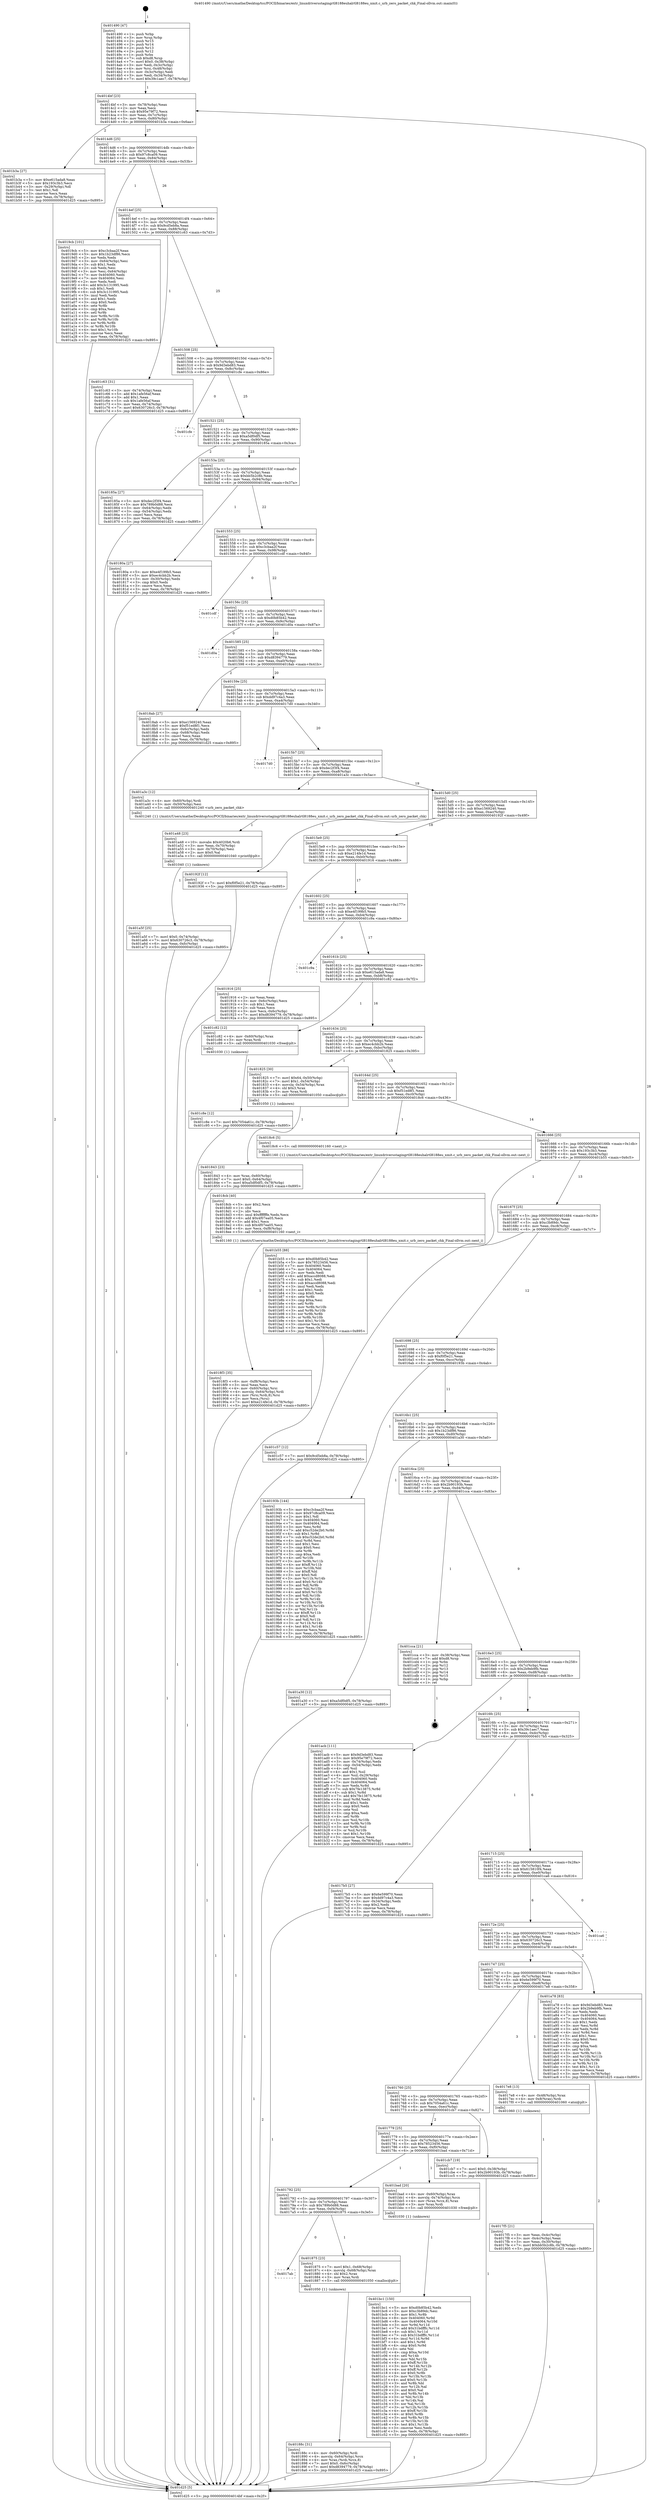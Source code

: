 digraph "0x401490" {
  label = "0x401490 (/mnt/c/Users/mathe/Desktop/tcc/POCII/binaries/extr_linuxdriversstagingrtl8188euhalrtl8188eu_xmit.c_urb_zero_packet_chk_Final-ollvm.out::main(0))"
  labelloc = "t"
  node[shape=record]

  Entry [label="",width=0.3,height=0.3,shape=circle,fillcolor=black,style=filled]
  "0x4014bf" [label="{
     0x4014bf [23]\l
     | [instrs]\l
     &nbsp;&nbsp;0x4014bf \<+3\>: mov -0x78(%rbp),%eax\l
     &nbsp;&nbsp;0x4014c2 \<+2\>: mov %eax,%ecx\l
     &nbsp;&nbsp;0x4014c4 \<+6\>: sub $0x95e79f72,%ecx\l
     &nbsp;&nbsp;0x4014ca \<+3\>: mov %eax,-0x7c(%rbp)\l
     &nbsp;&nbsp;0x4014cd \<+3\>: mov %ecx,-0x80(%rbp)\l
     &nbsp;&nbsp;0x4014d0 \<+6\>: je 0000000000401b3a \<main+0x6aa\>\l
  }"]
  "0x401b3a" [label="{
     0x401b3a [27]\l
     | [instrs]\l
     &nbsp;&nbsp;0x401b3a \<+5\>: mov $0xe615ada8,%eax\l
     &nbsp;&nbsp;0x401b3f \<+5\>: mov $0x193c3b3,%ecx\l
     &nbsp;&nbsp;0x401b44 \<+3\>: mov -0x29(%rbp),%dl\l
     &nbsp;&nbsp;0x401b47 \<+3\>: test $0x1,%dl\l
     &nbsp;&nbsp;0x401b4a \<+3\>: cmovne %ecx,%eax\l
     &nbsp;&nbsp;0x401b4d \<+3\>: mov %eax,-0x78(%rbp)\l
     &nbsp;&nbsp;0x401b50 \<+5\>: jmp 0000000000401d25 \<main+0x895\>\l
  }"]
  "0x4014d6" [label="{
     0x4014d6 [25]\l
     | [instrs]\l
     &nbsp;&nbsp;0x4014d6 \<+5\>: jmp 00000000004014db \<main+0x4b\>\l
     &nbsp;&nbsp;0x4014db \<+3\>: mov -0x7c(%rbp),%eax\l
     &nbsp;&nbsp;0x4014de \<+5\>: sub $0x97c8ca09,%eax\l
     &nbsp;&nbsp;0x4014e3 \<+6\>: mov %eax,-0x84(%rbp)\l
     &nbsp;&nbsp;0x4014e9 \<+6\>: je 00000000004019cb \<main+0x53b\>\l
  }"]
  Exit [label="",width=0.3,height=0.3,shape=circle,fillcolor=black,style=filled,peripheries=2]
  "0x4019cb" [label="{
     0x4019cb [101]\l
     | [instrs]\l
     &nbsp;&nbsp;0x4019cb \<+5\>: mov $0xc3cbaa2f,%eax\l
     &nbsp;&nbsp;0x4019d0 \<+5\>: mov $0x1b23df86,%ecx\l
     &nbsp;&nbsp;0x4019d5 \<+2\>: xor %edx,%edx\l
     &nbsp;&nbsp;0x4019d7 \<+3\>: mov -0x64(%rbp),%esi\l
     &nbsp;&nbsp;0x4019da \<+3\>: sub $0x1,%edx\l
     &nbsp;&nbsp;0x4019dd \<+2\>: sub %edx,%esi\l
     &nbsp;&nbsp;0x4019df \<+3\>: mov %esi,-0x64(%rbp)\l
     &nbsp;&nbsp;0x4019e2 \<+7\>: mov 0x404060,%edx\l
     &nbsp;&nbsp;0x4019e9 \<+7\>: mov 0x404064,%esi\l
     &nbsp;&nbsp;0x4019f0 \<+2\>: mov %edx,%edi\l
     &nbsp;&nbsp;0x4019f2 \<+6\>: add $0x3c131995,%edi\l
     &nbsp;&nbsp;0x4019f8 \<+3\>: sub $0x1,%edi\l
     &nbsp;&nbsp;0x4019fb \<+6\>: sub $0x3c131995,%edi\l
     &nbsp;&nbsp;0x401a01 \<+3\>: imul %edi,%edx\l
     &nbsp;&nbsp;0x401a04 \<+3\>: and $0x1,%edx\l
     &nbsp;&nbsp;0x401a07 \<+3\>: cmp $0x0,%edx\l
     &nbsp;&nbsp;0x401a0a \<+4\>: sete %r8b\l
     &nbsp;&nbsp;0x401a0e \<+3\>: cmp $0xa,%esi\l
     &nbsp;&nbsp;0x401a11 \<+4\>: setl %r9b\l
     &nbsp;&nbsp;0x401a15 \<+3\>: mov %r8b,%r10b\l
     &nbsp;&nbsp;0x401a18 \<+3\>: and %r9b,%r10b\l
     &nbsp;&nbsp;0x401a1b \<+3\>: xor %r9b,%r8b\l
     &nbsp;&nbsp;0x401a1e \<+3\>: or %r8b,%r10b\l
     &nbsp;&nbsp;0x401a21 \<+4\>: test $0x1,%r10b\l
     &nbsp;&nbsp;0x401a25 \<+3\>: cmovne %ecx,%eax\l
     &nbsp;&nbsp;0x401a28 \<+3\>: mov %eax,-0x78(%rbp)\l
     &nbsp;&nbsp;0x401a2b \<+5\>: jmp 0000000000401d25 \<main+0x895\>\l
  }"]
  "0x4014ef" [label="{
     0x4014ef [25]\l
     | [instrs]\l
     &nbsp;&nbsp;0x4014ef \<+5\>: jmp 00000000004014f4 \<main+0x64\>\l
     &nbsp;&nbsp;0x4014f4 \<+3\>: mov -0x7c(%rbp),%eax\l
     &nbsp;&nbsp;0x4014f7 \<+5\>: sub $0x9cd5eb8a,%eax\l
     &nbsp;&nbsp;0x4014fc \<+6\>: mov %eax,-0x88(%rbp)\l
     &nbsp;&nbsp;0x401502 \<+6\>: je 0000000000401c63 \<main+0x7d3\>\l
  }"]
  "0x401c8e" [label="{
     0x401c8e [12]\l
     | [instrs]\l
     &nbsp;&nbsp;0x401c8e \<+7\>: movl $0x7054a61c,-0x78(%rbp)\l
     &nbsp;&nbsp;0x401c95 \<+5\>: jmp 0000000000401d25 \<main+0x895\>\l
  }"]
  "0x401c63" [label="{
     0x401c63 [31]\l
     | [instrs]\l
     &nbsp;&nbsp;0x401c63 \<+3\>: mov -0x74(%rbp),%eax\l
     &nbsp;&nbsp;0x401c66 \<+5\>: add $0x1afe56af,%eax\l
     &nbsp;&nbsp;0x401c6b \<+3\>: add $0x1,%eax\l
     &nbsp;&nbsp;0x401c6e \<+5\>: sub $0x1afe56af,%eax\l
     &nbsp;&nbsp;0x401c73 \<+3\>: mov %eax,-0x74(%rbp)\l
     &nbsp;&nbsp;0x401c76 \<+7\>: movl $0x630726c3,-0x78(%rbp)\l
     &nbsp;&nbsp;0x401c7d \<+5\>: jmp 0000000000401d25 \<main+0x895\>\l
  }"]
  "0x401508" [label="{
     0x401508 [25]\l
     | [instrs]\l
     &nbsp;&nbsp;0x401508 \<+5\>: jmp 000000000040150d \<main+0x7d\>\l
     &nbsp;&nbsp;0x40150d \<+3\>: mov -0x7c(%rbp),%eax\l
     &nbsp;&nbsp;0x401510 \<+5\>: sub $0x9d3ebd83,%eax\l
     &nbsp;&nbsp;0x401515 \<+6\>: mov %eax,-0x8c(%rbp)\l
     &nbsp;&nbsp;0x40151b \<+6\>: je 0000000000401cfe \<main+0x86e\>\l
  }"]
  "0x401bc1" [label="{
     0x401bc1 [150]\l
     | [instrs]\l
     &nbsp;&nbsp;0x401bc1 \<+5\>: mov $0xd0b85b42,%edx\l
     &nbsp;&nbsp;0x401bc6 \<+5\>: mov $0xc3b89dc,%esi\l
     &nbsp;&nbsp;0x401bcb \<+3\>: mov $0x1,%r8b\l
     &nbsp;&nbsp;0x401bce \<+8\>: mov 0x404060,%r9d\l
     &nbsp;&nbsp;0x401bd6 \<+8\>: mov 0x404064,%r10d\l
     &nbsp;&nbsp;0x401bde \<+3\>: mov %r9d,%r11d\l
     &nbsp;&nbsp;0x401be1 \<+7\>: add $0x31bdfffc,%r11d\l
     &nbsp;&nbsp;0x401be8 \<+4\>: sub $0x1,%r11d\l
     &nbsp;&nbsp;0x401bec \<+7\>: sub $0x31bdfffc,%r11d\l
     &nbsp;&nbsp;0x401bf3 \<+4\>: imul %r11d,%r9d\l
     &nbsp;&nbsp;0x401bf7 \<+4\>: and $0x1,%r9d\l
     &nbsp;&nbsp;0x401bfb \<+4\>: cmp $0x0,%r9d\l
     &nbsp;&nbsp;0x401bff \<+3\>: sete %bl\l
     &nbsp;&nbsp;0x401c02 \<+4\>: cmp $0xa,%r10d\l
     &nbsp;&nbsp;0x401c06 \<+4\>: setl %r14b\l
     &nbsp;&nbsp;0x401c0a \<+3\>: mov %bl,%r15b\l
     &nbsp;&nbsp;0x401c0d \<+4\>: xor $0xff,%r15b\l
     &nbsp;&nbsp;0x401c11 \<+3\>: mov %r14b,%r12b\l
     &nbsp;&nbsp;0x401c14 \<+4\>: xor $0xff,%r12b\l
     &nbsp;&nbsp;0x401c18 \<+4\>: xor $0x0,%r8b\l
     &nbsp;&nbsp;0x401c1c \<+3\>: mov %r15b,%r13b\l
     &nbsp;&nbsp;0x401c1f \<+4\>: and $0x0,%r13b\l
     &nbsp;&nbsp;0x401c23 \<+3\>: and %r8b,%bl\l
     &nbsp;&nbsp;0x401c26 \<+3\>: mov %r12b,%al\l
     &nbsp;&nbsp;0x401c29 \<+2\>: and $0x0,%al\l
     &nbsp;&nbsp;0x401c2b \<+3\>: and %r8b,%r14b\l
     &nbsp;&nbsp;0x401c2e \<+3\>: or %bl,%r13b\l
     &nbsp;&nbsp;0x401c31 \<+3\>: or %r14b,%al\l
     &nbsp;&nbsp;0x401c34 \<+3\>: xor %al,%r13b\l
     &nbsp;&nbsp;0x401c37 \<+3\>: or %r12b,%r15b\l
     &nbsp;&nbsp;0x401c3a \<+4\>: xor $0xff,%r15b\l
     &nbsp;&nbsp;0x401c3e \<+4\>: or $0x0,%r8b\l
     &nbsp;&nbsp;0x401c42 \<+3\>: and %r8b,%r15b\l
     &nbsp;&nbsp;0x401c45 \<+3\>: or %r15b,%r13b\l
     &nbsp;&nbsp;0x401c48 \<+4\>: test $0x1,%r13b\l
     &nbsp;&nbsp;0x401c4c \<+3\>: cmovne %esi,%edx\l
     &nbsp;&nbsp;0x401c4f \<+3\>: mov %edx,-0x78(%rbp)\l
     &nbsp;&nbsp;0x401c52 \<+5\>: jmp 0000000000401d25 \<main+0x895\>\l
  }"]
  "0x401cfe" [label="{
     0x401cfe\l
  }", style=dashed]
  "0x401521" [label="{
     0x401521 [25]\l
     | [instrs]\l
     &nbsp;&nbsp;0x401521 \<+5\>: jmp 0000000000401526 \<main+0x96\>\l
     &nbsp;&nbsp;0x401526 \<+3\>: mov -0x7c(%rbp),%eax\l
     &nbsp;&nbsp;0x401529 \<+5\>: sub $0xa5df0df5,%eax\l
     &nbsp;&nbsp;0x40152e \<+6\>: mov %eax,-0x90(%rbp)\l
     &nbsp;&nbsp;0x401534 \<+6\>: je 000000000040185a \<main+0x3ca\>\l
  }"]
  "0x401a5f" [label="{
     0x401a5f [25]\l
     | [instrs]\l
     &nbsp;&nbsp;0x401a5f \<+7\>: movl $0x0,-0x74(%rbp)\l
     &nbsp;&nbsp;0x401a66 \<+7\>: movl $0x630726c3,-0x78(%rbp)\l
     &nbsp;&nbsp;0x401a6d \<+6\>: mov %eax,-0xfc(%rbp)\l
     &nbsp;&nbsp;0x401a73 \<+5\>: jmp 0000000000401d25 \<main+0x895\>\l
  }"]
  "0x40185a" [label="{
     0x40185a [27]\l
     | [instrs]\l
     &nbsp;&nbsp;0x40185a \<+5\>: mov $0xdec2f3f4,%eax\l
     &nbsp;&nbsp;0x40185f \<+5\>: mov $0x789b0d88,%ecx\l
     &nbsp;&nbsp;0x401864 \<+3\>: mov -0x64(%rbp),%edx\l
     &nbsp;&nbsp;0x401867 \<+3\>: cmp -0x54(%rbp),%edx\l
     &nbsp;&nbsp;0x40186a \<+3\>: cmovl %ecx,%eax\l
     &nbsp;&nbsp;0x40186d \<+3\>: mov %eax,-0x78(%rbp)\l
     &nbsp;&nbsp;0x401870 \<+5\>: jmp 0000000000401d25 \<main+0x895\>\l
  }"]
  "0x40153a" [label="{
     0x40153a [25]\l
     | [instrs]\l
     &nbsp;&nbsp;0x40153a \<+5\>: jmp 000000000040153f \<main+0xaf\>\l
     &nbsp;&nbsp;0x40153f \<+3\>: mov -0x7c(%rbp),%eax\l
     &nbsp;&nbsp;0x401542 \<+5\>: sub $0xbb5b2c8b,%eax\l
     &nbsp;&nbsp;0x401547 \<+6\>: mov %eax,-0x94(%rbp)\l
     &nbsp;&nbsp;0x40154d \<+6\>: je 000000000040180a \<main+0x37a\>\l
  }"]
  "0x401a48" [label="{
     0x401a48 [23]\l
     | [instrs]\l
     &nbsp;&nbsp;0x401a48 \<+10\>: movabs $0x4020b6,%rdi\l
     &nbsp;&nbsp;0x401a52 \<+3\>: mov %eax,-0x70(%rbp)\l
     &nbsp;&nbsp;0x401a55 \<+3\>: mov -0x70(%rbp),%esi\l
     &nbsp;&nbsp;0x401a58 \<+2\>: mov $0x0,%al\l
     &nbsp;&nbsp;0x401a5a \<+5\>: call 0000000000401040 \<printf@plt\>\l
     | [calls]\l
     &nbsp;&nbsp;0x401040 \{1\} (unknown)\l
  }"]
  "0x40180a" [label="{
     0x40180a [27]\l
     | [instrs]\l
     &nbsp;&nbsp;0x40180a \<+5\>: mov $0xe4f199b5,%eax\l
     &nbsp;&nbsp;0x40180f \<+5\>: mov $0xec4cbb2b,%ecx\l
     &nbsp;&nbsp;0x401814 \<+3\>: mov -0x30(%rbp),%edx\l
     &nbsp;&nbsp;0x401817 \<+3\>: cmp $0x0,%edx\l
     &nbsp;&nbsp;0x40181a \<+3\>: cmove %ecx,%eax\l
     &nbsp;&nbsp;0x40181d \<+3\>: mov %eax,-0x78(%rbp)\l
     &nbsp;&nbsp;0x401820 \<+5\>: jmp 0000000000401d25 \<main+0x895\>\l
  }"]
  "0x401553" [label="{
     0x401553 [25]\l
     | [instrs]\l
     &nbsp;&nbsp;0x401553 \<+5\>: jmp 0000000000401558 \<main+0xc8\>\l
     &nbsp;&nbsp;0x401558 \<+3\>: mov -0x7c(%rbp),%eax\l
     &nbsp;&nbsp;0x40155b \<+5\>: sub $0xc3cbaa2f,%eax\l
     &nbsp;&nbsp;0x401560 \<+6\>: mov %eax,-0x98(%rbp)\l
     &nbsp;&nbsp;0x401566 \<+6\>: je 0000000000401cdf \<main+0x84f\>\l
  }"]
  "0x4018f3" [label="{
     0x4018f3 [35]\l
     | [instrs]\l
     &nbsp;&nbsp;0x4018f3 \<+6\>: mov -0xf8(%rbp),%ecx\l
     &nbsp;&nbsp;0x4018f9 \<+3\>: imul %eax,%ecx\l
     &nbsp;&nbsp;0x4018fc \<+4\>: mov -0x60(%rbp),%rsi\l
     &nbsp;&nbsp;0x401900 \<+4\>: movslq -0x64(%rbp),%rdi\l
     &nbsp;&nbsp;0x401904 \<+4\>: mov (%rsi,%rdi,8),%rsi\l
     &nbsp;&nbsp;0x401908 \<+2\>: mov %ecx,(%rsi)\l
     &nbsp;&nbsp;0x40190a \<+7\>: movl $0xe214fe1d,-0x78(%rbp)\l
     &nbsp;&nbsp;0x401911 \<+5\>: jmp 0000000000401d25 \<main+0x895\>\l
  }"]
  "0x401cdf" [label="{
     0x401cdf\l
  }", style=dashed]
  "0x40156c" [label="{
     0x40156c [25]\l
     | [instrs]\l
     &nbsp;&nbsp;0x40156c \<+5\>: jmp 0000000000401571 \<main+0xe1\>\l
     &nbsp;&nbsp;0x401571 \<+3\>: mov -0x7c(%rbp),%eax\l
     &nbsp;&nbsp;0x401574 \<+5\>: sub $0xd0b85b42,%eax\l
     &nbsp;&nbsp;0x401579 \<+6\>: mov %eax,-0x9c(%rbp)\l
     &nbsp;&nbsp;0x40157f \<+6\>: je 0000000000401d0a \<main+0x87a\>\l
  }"]
  "0x4018cb" [label="{
     0x4018cb [40]\l
     | [instrs]\l
     &nbsp;&nbsp;0x4018cb \<+5\>: mov $0x2,%ecx\l
     &nbsp;&nbsp;0x4018d0 \<+1\>: cltd\l
     &nbsp;&nbsp;0x4018d1 \<+2\>: idiv %ecx\l
     &nbsp;&nbsp;0x4018d3 \<+6\>: imul $0xfffffffe,%edx,%ecx\l
     &nbsp;&nbsp;0x4018d9 \<+6\>: add $0x4f07ea05,%ecx\l
     &nbsp;&nbsp;0x4018df \<+3\>: add $0x1,%ecx\l
     &nbsp;&nbsp;0x4018e2 \<+6\>: sub $0x4f07ea05,%ecx\l
     &nbsp;&nbsp;0x4018e8 \<+6\>: mov %ecx,-0xf8(%rbp)\l
     &nbsp;&nbsp;0x4018ee \<+5\>: call 0000000000401160 \<next_i\>\l
     | [calls]\l
     &nbsp;&nbsp;0x401160 \{1\} (/mnt/c/Users/mathe/Desktop/tcc/POCII/binaries/extr_linuxdriversstagingrtl8188euhalrtl8188eu_xmit.c_urb_zero_packet_chk_Final-ollvm.out::next_i)\l
  }"]
  "0x401d0a" [label="{
     0x401d0a\l
  }", style=dashed]
  "0x401585" [label="{
     0x401585 [25]\l
     | [instrs]\l
     &nbsp;&nbsp;0x401585 \<+5\>: jmp 000000000040158a \<main+0xfa\>\l
     &nbsp;&nbsp;0x40158a \<+3\>: mov -0x7c(%rbp),%eax\l
     &nbsp;&nbsp;0x40158d \<+5\>: sub $0xd8394779,%eax\l
     &nbsp;&nbsp;0x401592 \<+6\>: mov %eax,-0xa0(%rbp)\l
     &nbsp;&nbsp;0x401598 \<+6\>: je 00000000004018ab \<main+0x41b\>\l
  }"]
  "0x40188c" [label="{
     0x40188c [31]\l
     | [instrs]\l
     &nbsp;&nbsp;0x40188c \<+4\>: mov -0x60(%rbp),%rdi\l
     &nbsp;&nbsp;0x401890 \<+4\>: movslq -0x64(%rbp),%rcx\l
     &nbsp;&nbsp;0x401894 \<+4\>: mov %rax,(%rdi,%rcx,8)\l
     &nbsp;&nbsp;0x401898 \<+7\>: movl $0x0,-0x6c(%rbp)\l
     &nbsp;&nbsp;0x40189f \<+7\>: movl $0xd8394779,-0x78(%rbp)\l
     &nbsp;&nbsp;0x4018a6 \<+5\>: jmp 0000000000401d25 \<main+0x895\>\l
  }"]
  "0x4018ab" [label="{
     0x4018ab [27]\l
     | [instrs]\l
     &nbsp;&nbsp;0x4018ab \<+5\>: mov $0xe1569240,%eax\l
     &nbsp;&nbsp;0x4018b0 \<+5\>: mov $0xf51ed8f1,%ecx\l
     &nbsp;&nbsp;0x4018b5 \<+3\>: mov -0x6c(%rbp),%edx\l
     &nbsp;&nbsp;0x4018b8 \<+3\>: cmp -0x68(%rbp),%edx\l
     &nbsp;&nbsp;0x4018bb \<+3\>: cmovl %ecx,%eax\l
     &nbsp;&nbsp;0x4018be \<+3\>: mov %eax,-0x78(%rbp)\l
     &nbsp;&nbsp;0x4018c1 \<+5\>: jmp 0000000000401d25 \<main+0x895\>\l
  }"]
  "0x40159e" [label="{
     0x40159e [25]\l
     | [instrs]\l
     &nbsp;&nbsp;0x40159e \<+5\>: jmp 00000000004015a3 \<main+0x113\>\l
     &nbsp;&nbsp;0x4015a3 \<+3\>: mov -0x7c(%rbp),%eax\l
     &nbsp;&nbsp;0x4015a6 \<+5\>: sub $0xdd97c4a3,%eax\l
     &nbsp;&nbsp;0x4015ab \<+6\>: mov %eax,-0xa4(%rbp)\l
     &nbsp;&nbsp;0x4015b1 \<+6\>: je 00000000004017d0 \<main+0x340\>\l
  }"]
  "0x4017ab" [label="{
     0x4017ab\l
  }", style=dashed]
  "0x4017d0" [label="{
     0x4017d0\l
  }", style=dashed]
  "0x4015b7" [label="{
     0x4015b7 [25]\l
     | [instrs]\l
     &nbsp;&nbsp;0x4015b7 \<+5\>: jmp 00000000004015bc \<main+0x12c\>\l
     &nbsp;&nbsp;0x4015bc \<+3\>: mov -0x7c(%rbp),%eax\l
     &nbsp;&nbsp;0x4015bf \<+5\>: sub $0xdec2f3f4,%eax\l
     &nbsp;&nbsp;0x4015c4 \<+6\>: mov %eax,-0xa8(%rbp)\l
     &nbsp;&nbsp;0x4015ca \<+6\>: je 0000000000401a3c \<main+0x5ac\>\l
  }"]
  "0x401875" [label="{
     0x401875 [23]\l
     | [instrs]\l
     &nbsp;&nbsp;0x401875 \<+7\>: movl $0x1,-0x68(%rbp)\l
     &nbsp;&nbsp;0x40187c \<+4\>: movslq -0x68(%rbp),%rax\l
     &nbsp;&nbsp;0x401880 \<+4\>: shl $0x2,%rax\l
     &nbsp;&nbsp;0x401884 \<+3\>: mov %rax,%rdi\l
     &nbsp;&nbsp;0x401887 \<+5\>: call 0000000000401050 \<malloc@plt\>\l
     | [calls]\l
     &nbsp;&nbsp;0x401050 \{1\} (unknown)\l
  }"]
  "0x401a3c" [label="{
     0x401a3c [12]\l
     | [instrs]\l
     &nbsp;&nbsp;0x401a3c \<+4\>: mov -0x60(%rbp),%rdi\l
     &nbsp;&nbsp;0x401a40 \<+3\>: mov -0x50(%rbp),%esi\l
     &nbsp;&nbsp;0x401a43 \<+5\>: call 0000000000401240 \<urb_zero_packet_chk\>\l
     | [calls]\l
     &nbsp;&nbsp;0x401240 \{1\} (/mnt/c/Users/mathe/Desktop/tcc/POCII/binaries/extr_linuxdriversstagingrtl8188euhalrtl8188eu_xmit.c_urb_zero_packet_chk_Final-ollvm.out::urb_zero_packet_chk)\l
  }"]
  "0x4015d0" [label="{
     0x4015d0 [25]\l
     | [instrs]\l
     &nbsp;&nbsp;0x4015d0 \<+5\>: jmp 00000000004015d5 \<main+0x145\>\l
     &nbsp;&nbsp;0x4015d5 \<+3\>: mov -0x7c(%rbp),%eax\l
     &nbsp;&nbsp;0x4015d8 \<+5\>: sub $0xe1569240,%eax\l
     &nbsp;&nbsp;0x4015dd \<+6\>: mov %eax,-0xac(%rbp)\l
     &nbsp;&nbsp;0x4015e3 \<+6\>: je 000000000040192f \<main+0x49f\>\l
  }"]
  "0x401792" [label="{
     0x401792 [25]\l
     | [instrs]\l
     &nbsp;&nbsp;0x401792 \<+5\>: jmp 0000000000401797 \<main+0x307\>\l
     &nbsp;&nbsp;0x401797 \<+3\>: mov -0x7c(%rbp),%eax\l
     &nbsp;&nbsp;0x40179a \<+5\>: sub $0x789b0d88,%eax\l
     &nbsp;&nbsp;0x40179f \<+6\>: mov %eax,-0xf4(%rbp)\l
     &nbsp;&nbsp;0x4017a5 \<+6\>: je 0000000000401875 \<main+0x3e5\>\l
  }"]
  "0x40192f" [label="{
     0x40192f [12]\l
     | [instrs]\l
     &nbsp;&nbsp;0x40192f \<+7\>: movl $0xf0f5e21,-0x78(%rbp)\l
     &nbsp;&nbsp;0x401936 \<+5\>: jmp 0000000000401d25 \<main+0x895\>\l
  }"]
  "0x4015e9" [label="{
     0x4015e9 [25]\l
     | [instrs]\l
     &nbsp;&nbsp;0x4015e9 \<+5\>: jmp 00000000004015ee \<main+0x15e\>\l
     &nbsp;&nbsp;0x4015ee \<+3\>: mov -0x7c(%rbp),%eax\l
     &nbsp;&nbsp;0x4015f1 \<+5\>: sub $0xe214fe1d,%eax\l
     &nbsp;&nbsp;0x4015f6 \<+6\>: mov %eax,-0xb0(%rbp)\l
     &nbsp;&nbsp;0x4015fc \<+6\>: je 0000000000401916 \<main+0x486\>\l
  }"]
  "0x401bad" [label="{
     0x401bad [20]\l
     | [instrs]\l
     &nbsp;&nbsp;0x401bad \<+4\>: mov -0x60(%rbp),%rax\l
     &nbsp;&nbsp;0x401bb1 \<+4\>: movslq -0x74(%rbp),%rcx\l
     &nbsp;&nbsp;0x401bb5 \<+4\>: mov (%rax,%rcx,8),%rax\l
     &nbsp;&nbsp;0x401bb9 \<+3\>: mov %rax,%rdi\l
     &nbsp;&nbsp;0x401bbc \<+5\>: call 0000000000401030 \<free@plt\>\l
     | [calls]\l
     &nbsp;&nbsp;0x401030 \{1\} (unknown)\l
  }"]
  "0x401916" [label="{
     0x401916 [25]\l
     | [instrs]\l
     &nbsp;&nbsp;0x401916 \<+2\>: xor %eax,%eax\l
     &nbsp;&nbsp;0x401918 \<+3\>: mov -0x6c(%rbp),%ecx\l
     &nbsp;&nbsp;0x40191b \<+3\>: sub $0x1,%eax\l
     &nbsp;&nbsp;0x40191e \<+2\>: sub %eax,%ecx\l
     &nbsp;&nbsp;0x401920 \<+3\>: mov %ecx,-0x6c(%rbp)\l
     &nbsp;&nbsp;0x401923 \<+7\>: movl $0xd8394779,-0x78(%rbp)\l
     &nbsp;&nbsp;0x40192a \<+5\>: jmp 0000000000401d25 \<main+0x895\>\l
  }"]
  "0x401602" [label="{
     0x401602 [25]\l
     | [instrs]\l
     &nbsp;&nbsp;0x401602 \<+5\>: jmp 0000000000401607 \<main+0x177\>\l
     &nbsp;&nbsp;0x401607 \<+3\>: mov -0x7c(%rbp),%eax\l
     &nbsp;&nbsp;0x40160a \<+5\>: sub $0xe4f199b5,%eax\l
     &nbsp;&nbsp;0x40160f \<+6\>: mov %eax,-0xb4(%rbp)\l
     &nbsp;&nbsp;0x401615 \<+6\>: je 0000000000401c9a \<main+0x80a\>\l
  }"]
  "0x401779" [label="{
     0x401779 [25]\l
     | [instrs]\l
     &nbsp;&nbsp;0x401779 \<+5\>: jmp 000000000040177e \<main+0x2ee\>\l
     &nbsp;&nbsp;0x40177e \<+3\>: mov -0x7c(%rbp),%eax\l
     &nbsp;&nbsp;0x401781 \<+5\>: sub $0x78523456,%eax\l
     &nbsp;&nbsp;0x401786 \<+6\>: mov %eax,-0xf0(%rbp)\l
     &nbsp;&nbsp;0x40178c \<+6\>: je 0000000000401bad \<main+0x71d\>\l
  }"]
  "0x401c9a" [label="{
     0x401c9a\l
  }", style=dashed]
  "0x40161b" [label="{
     0x40161b [25]\l
     | [instrs]\l
     &nbsp;&nbsp;0x40161b \<+5\>: jmp 0000000000401620 \<main+0x190\>\l
     &nbsp;&nbsp;0x401620 \<+3\>: mov -0x7c(%rbp),%eax\l
     &nbsp;&nbsp;0x401623 \<+5\>: sub $0xe615ada8,%eax\l
     &nbsp;&nbsp;0x401628 \<+6\>: mov %eax,-0xb8(%rbp)\l
     &nbsp;&nbsp;0x40162e \<+6\>: je 0000000000401c82 \<main+0x7f2\>\l
  }"]
  "0x401cb7" [label="{
     0x401cb7 [19]\l
     | [instrs]\l
     &nbsp;&nbsp;0x401cb7 \<+7\>: movl $0x0,-0x38(%rbp)\l
     &nbsp;&nbsp;0x401cbe \<+7\>: movl $0x2b90193b,-0x78(%rbp)\l
     &nbsp;&nbsp;0x401cc5 \<+5\>: jmp 0000000000401d25 \<main+0x895\>\l
  }"]
  "0x401c82" [label="{
     0x401c82 [12]\l
     | [instrs]\l
     &nbsp;&nbsp;0x401c82 \<+4\>: mov -0x60(%rbp),%rax\l
     &nbsp;&nbsp;0x401c86 \<+3\>: mov %rax,%rdi\l
     &nbsp;&nbsp;0x401c89 \<+5\>: call 0000000000401030 \<free@plt\>\l
     | [calls]\l
     &nbsp;&nbsp;0x401030 \{1\} (unknown)\l
  }"]
  "0x401634" [label="{
     0x401634 [25]\l
     | [instrs]\l
     &nbsp;&nbsp;0x401634 \<+5\>: jmp 0000000000401639 \<main+0x1a9\>\l
     &nbsp;&nbsp;0x401639 \<+3\>: mov -0x7c(%rbp),%eax\l
     &nbsp;&nbsp;0x40163c \<+5\>: sub $0xec4cbb2b,%eax\l
     &nbsp;&nbsp;0x401641 \<+6\>: mov %eax,-0xbc(%rbp)\l
     &nbsp;&nbsp;0x401647 \<+6\>: je 0000000000401825 \<main+0x395\>\l
  }"]
  "0x401843" [label="{
     0x401843 [23]\l
     | [instrs]\l
     &nbsp;&nbsp;0x401843 \<+4\>: mov %rax,-0x60(%rbp)\l
     &nbsp;&nbsp;0x401847 \<+7\>: movl $0x0,-0x64(%rbp)\l
     &nbsp;&nbsp;0x40184e \<+7\>: movl $0xa5df0df5,-0x78(%rbp)\l
     &nbsp;&nbsp;0x401855 \<+5\>: jmp 0000000000401d25 \<main+0x895\>\l
  }"]
  "0x401825" [label="{
     0x401825 [30]\l
     | [instrs]\l
     &nbsp;&nbsp;0x401825 \<+7\>: movl $0x64,-0x50(%rbp)\l
     &nbsp;&nbsp;0x40182c \<+7\>: movl $0x1,-0x54(%rbp)\l
     &nbsp;&nbsp;0x401833 \<+4\>: movslq -0x54(%rbp),%rax\l
     &nbsp;&nbsp;0x401837 \<+4\>: shl $0x3,%rax\l
     &nbsp;&nbsp;0x40183b \<+3\>: mov %rax,%rdi\l
     &nbsp;&nbsp;0x40183e \<+5\>: call 0000000000401050 \<malloc@plt\>\l
     | [calls]\l
     &nbsp;&nbsp;0x401050 \{1\} (unknown)\l
  }"]
  "0x40164d" [label="{
     0x40164d [25]\l
     | [instrs]\l
     &nbsp;&nbsp;0x40164d \<+5\>: jmp 0000000000401652 \<main+0x1c2\>\l
     &nbsp;&nbsp;0x401652 \<+3\>: mov -0x7c(%rbp),%eax\l
     &nbsp;&nbsp;0x401655 \<+5\>: sub $0xf51ed8f1,%eax\l
     &nbsp;&nbsp;0x40165a \<+6\>: mov %eax,-0xc0(%rbp)\l
     &nbsp;&nbsp;0x401660 \<+6\>: je 00000000004018c6 \<main+0x436\>\l
  }"]
  "0x4017f5" [label="{
     0x4017f5 [21]\l
     | [instrs]\l
     &nbsp;&nbsp;0x4017f5 \<+3\>: mov %eax,-0x4c(%rbp)\l
     &nbsp;&nbsp;0x4017f8 \<+3\>: mov -0x4c(%rbp),%eax\l
     &nbsp;&nbsp;0x4017fb \<+3\>: mov %eax,-0x30(%rbp)\l
     &nbsp;&nbsp;0x4017fe \<+7\>: movl $0xbb5b2c8b,-0x78(%rbp)\l
     &nbsp;&nbsp;0x401805 \<+5\>: jmp 0000000000401d25 \<main+0x895\>\l
  }"]
  "0x4018c6" [label="{
     0x4018c6 [5]\l
     | [instrs]\l
     &nbsp;&nbsp;0x4018c6 \<+5\>: call 0000000000401160 \<next_i\>\l
     | [calls]\l
     &nbsp;&nbsp;0x401160 \{1\} (/mnt/c/Users/mathe/Desktop/tcc/POCII/binaries/extr_linuxdriversstagingrtl8188euhalrtl8188eu_xmit.c_urb_zero_packet_chk_Final-ollvm.out::next_i)\l
  }"]
  "0x401666" [label="{
     0x401666 [25]\l
     | [instrs]\l
     &nbsp;&nbsp;0x401666 \<+5\>: jmp 000000000040166b \<main+0x1db\>\l
     &nbsp;&nbsp;0x40166b \<+3\>: mov -0x7c(%rbp),%eax\l
     &nbsp;&nbsp;0x40166e \<+5\>: sub $0x193c3b3,%eax\l
     &nbsp;&nbsp;0x401673 \<+6\>: mov %eax,-0xc4(%rbp)\l
     &nbsp;&nbsp;0x401679 \<+6\>: je 0000000000401b55 \<main+0x6c5\>\l
  }"]
  "0x401760" [label="{
     0x401760 [25]\l
     | [instrs]\l
     &nbsp;&nbsp;0x401760 \<+5\>: jmp 0000000000401765 \<main+0x2d5\>\l
     &nbsp;&nbsp;0x401765 \<+3\>: mov -0x7c(%rbp),%eax\l
     &nbsp;&nbsp;0x401768 \<+5\>: sub $0x7054a61c,%eax\l
     &nbsp;&nbsp;0x40176d \<+6\>: mov %eax,-0xec(%rbp)\l
     &nbsp;&nbsp;0x401773 \<+6\>: je 0000000000401cb7 \<main+0x827\>\l
  }"]
  "0x401b55" [label="{
     0x401b55 [88]\l
     | [instrs]\l
     &nbsp;&nbsp;0x401b55 \<+5\>: mov $0xd0b85b42,%eax\l
     &nbsp;&nbsp;0x401b5a \<+5\>: mov $0x78523456,%ecx\l
     &nbsp;&nbsp;0x401b5f \<+7\>: mov 0x404060,%edx\l
     &nbsp;&nbsp;0x401b66 \<+7\>: mov 0x404064,%esi\l
     &nbsp;&nbsp;0x401b6d \<+2\>: mov %edx,%edi\l
     &nbsp;&nbsp;0x401b6f \<+6\>: add $0xaccd8088,%edi\l
     &nbsp;&nbsp;0x401b75 \<+3\>: sub $0x1,%edi\l
     &nbsp;&nbsp;0x401b78 \<+6\>: sub $0xaccd8088,%edi\l
     &nbsp;&nbsp;0x401b7e \<+3\>: imul %edi,%edx\l
     &nbsp;&nbsp;0x401b81 \<+3\>: and $0x1,%edx\l
     &nbsp;&nbsp;0x401b84 \<+3\>: cmp $0x0,%edx\l
     &nbsp;&nbsp;0x401b87 \<+4\>: sete %r8b\l
     &nbsp;&nbsp;0x401b8b \<+3\>: cmp $0xa,%esi\l
     &nbsp;&nbsp;0x401b8e \<+4\>: setl %r9b\l
     &nbsp;&nbsp;0x401b92 \<+3\>: mov %r8b,%r10b\l
     &nbsp;&nbsp;0x401b95 \<+3\>: and %r9b,%r10b\l
     &nbsp;&nbsp;0x401b98 \<+3\>: xor %r9b,%r8b\l
     &nbsp;&nbsp;0x401b9b \<+3\>: or %r8b,%r10b\l
     &nbsp;&nbsp;0x401b9e \<+4\>: test $0x1,%r10b\l
     &nbsp;&nbsp;0x401ba2 \<+3\>: cmovne %ecx,%eax\l
     &nbsp;&nbsp;0x401ba5 \<+3\>: mov %eax,-0x78(%rbp)\l
     &nbsp;&nbsp;0x401ba8 \<+5\>: jmp 0000000000401d25 \<main+0x895\>\l
  }"]
  "0x40167f" [label="{
     0x40167f [25]\l
     | [instrs]\l
     &nbsp;&nbsp;0x40167f \<+5\>: jmp 0000000000401684 \<main+0x1f4\>\l
     &nbsp;&nbsp;0x401684 \<+3\>: mov -0x7c(%rbp),%eax\l
     &nbsp;&nbsp;0x401687 \<+5\>: sub $0xc3b89dc,%eax\l
     &nbsp;&nbsp;0x40168c \<+6\>: mov %eax,-0xc8(%rbp)\l
     &nbsp;&nbsp;0x401692 \<+6\>: je 0000000000401c57 \<main+0x7c7\>\l
  }"]
  "0x4017e8" [label="{
     0x4017e8 [13]\l
     | [instrs]\l
     &nbsp;&nbsp;0x4017e8 \<+4\>: mov -0x48(%rbp),%rax\l
     &nbsp;&nbsp;0x4017ec \<+4\>: mov 0x8(%rax),%rdi\l
     &nbsp;&nbsp;0x4017f0 \<+5\>: call 0000000000401060 \<atoi@plt\>\l
     | [calls]\l
     &nbsp;&nbsp;0x401060 \{1\} (unknown)\l
  }"]
  "0x401c57" [label="{
     0x401c57 [12]\l
     | [instrs]\l
     &nbsp;&nbsp;0x401c57 \<+7\>: movl $0x9cd5eb8a,-0x78(%rbp)\l
     &nbsp;&nbsp;0x401c5e \<+5\>: jmp 0000000000401d25 \<main+0x895\>\l
  }"]
  "0x401698" [label="{
     0x401698 [25]\l
     | [instrs]\l
     &nbsp;&nbsp;0x401698 \<+5\>: jmp 000000000040169d \<main+0x20d\>\l
     &nbsp;&nbsp;0x40169d \<+3\>: mov -0x7c(%rbp),%eax\l
     &nbsp;&nbsp;0x4016a0 \<+5\>: sub $0xf0f5e21,%eax\l
     &nbsp;&nbsp;0x4016a5 \<+6\>: mov %eax,-0xcc(%rbp)\l
     &nbsp;&nbsp;0x4016ab \<+6\>: je 000000000040193b \<main+0x4ab\>\l
  }"]
  "0x401747" [label="{
     0x401747 [25]\l
     | [instrs]\l
     &nbsp;&nbsp;0x401747 \<+5\>: jmp 000000000040174c \<main+0x2bc\>\l
     &nbsp;&nbsp;0x40174c \<+3\>: mov -0x7c(%rbp),%eax\l
     &nbsp;&nbsp;0x40174f \<+5\>: sub $0x6e599f70,%eax\l
     &nbsp;&nbsp;0x401754 \<+6\>: mov %eax,-0xe8(%rbp)\l
     &nbsp;&nbsp;0x40175a \<+6\>: je 00000000004017e8 \<main+0x358\>\l
  }"]
  "0x40193b" [label="{
     0x40193b [144]\l
     | [instrs]\l
     &nbsp;&nbsp;0x40193b \<+5\>: mov $0xc3cbaa2f,%eax\l
     &nbsp;&nbsp;0x401940 \<+5\>: mov $0x97c8ca09,%ecx\l
     &nbsp;&nbsp;0x401945 \<+2\>: mov $0x1,%dl\l
     &nbsp;&nbsp;0x401947 \<+7\>: mov 0x404060,%esi\l
     &nbsp;&nbsp;0x40194e \<+7\>: mov 0x404064,%edi\l
     &nbsp;&nbsp;0x401955 \<+3\>: mov %esi,%r8d\l
     &nbsp;&nbsp;0x401958 \<+7\>: add $0xc52de2b0,%r8d\l
     &nbsp;&nbsp;0x40195f \<+4\>: sub $0x1,%r8d\l
     &nbsp;&nbsp;0x401963 \<+7\>: sub $0xc52de2b0,%r8d\l
     &nbsp;&nbsp;0x40196a \<+4\>: imul %r8d,%esi\l
     &nbsp;&nbsp;0x40196e \<+3\>: and $0x1,%esi\l
     &nbsp;&nbsp;0x401971 \<+3\>: cmp $0x0,%esi\l
     &nbsp;&nbsp;0x401974 \<+4\>: sete %r9b\l
     &nbsp;&nbsp;0x401978 \<+3\>: cmp $0xa,%edi\l
     &nbsp;&nbsp;0x40197b \<+4\>: setl %r10b\l
     &nbsp;&nbsp;0x40197f \<+3\>: mov %r9b,%r11b\l
     &nbsp;&nbsp;0x401982 \<+4\>: xor $0xff,%r11b\l
     &nbsp;&nbsp;0x401986 \<+3\>: mov %r10b,%bl\l
     &nbsp;&nbsp;0x401989 \<+3\>: xor $0xff,%bl\l
     &nbsp;&nbsp;0x40198c \<+3\>: xor $0x0,%dl\l
     &nbsp;&nbsp;0x40198f \<+3\>: mov %r11b,%r14b\l
     &nbsp;&nbsp;0x401992 \<+4\>: and $0x0,%r14b\l
     &nbsp;&nbsp;0x401996 \<+3\>: and %dl,%r9b\l
     &nbsp;&nbsp;0x401999 \<+3\>: mov %bl,%r15b\l
     &nbsp;&nbsp;0x40199c \<+4\>: and $0x0,%r15b\l
     &nbsp;&nbsp;0x4019a0 \<+3\>: and %dl,%r10b\l
     &nbsp;&nbsp;0x4019a3 \<+3\>: or %r9b,%r14b\l
     &nbsp;&nbsp;0x4019a6 \<+3\>: or %r10b,%r15b\l
     &nbsp;&nbsp;0x4019a9 \<+3\>: xor %r15b,%r14b\l
     &nbsp;&nbsp;0x4019ac \<+3\>: or %bl,%r11b\l
     &nbsp;&nbsp;0x4019af \<+4\>: xor $0xff,%r11b\l
     &nbsp;&nbsp;0x4019b3 \<+3\>: or $0x0,%dl\l
     &nbsp;&nbsp;0x4019b6 \<+3\>: and %dl,%r11b\l
     &nbsp;&nbsp;0x4019b9 \<+3\>: or %r11b,%r14b\l
     &nbsp;&nbsp;0x4019bc \<+4\>: test $0x1,%r14b\l
     &nbsp;&nbsp;0x4019c0 \<+3\>: cmovne %ecx,%eax\l
     &nbsp;&nbsp;0x4019c3 \<+3\>: mov %eax,-0x78(%rbp)\l
     &nbsp;&nbsp;0x4019c6 \<+5\>: jmp 0000000000401d25 \<main+0x895\>\l
  }"]
  "0x4016b1" [label="{
     0x4016b1 [25]\l
     | [instrs]\l
     &nbsp;&nbsp;0x4016b1 \<+5\>: jmp 00000000004016b6 \<main+0x226\>\l
     &nbsp;&nbsp;0x4016b6 \<+3\>: mov -0x7c(%rbp),%eax\l
     &nbsp;&nbsp;0x4016b9 \<+5\>: sub $0x1b23df86,%eax\l
     &nbsp;&nbsp;0x4016be \<+6\>: mov %eax,-0xd0(%rbp)\l
     &nbsp;&nbsp;0x4016c4 \<+6\>: je 0000000000401a30 \<main+0x5a0\>\l
  }"]
  "0x401a78" [label="{
     0x401a78 [83]\l
     | [instrs]\l
     &nbsp;&nbsp;0x401a78 \<+5\>: mov $0x9d3ebd83,%eax\l
     &nbsp;&nbsp;0x401a7d \<+5\>: mov $0x2b9eb9fb,%ecx\l
     &nbsp;&nbsp;0x401a82 \<+2\>: xor %edx,%edx\l
     &nbsp;&nbsp;0x401a84 \<+7\>: mov 0x404060,%esi\l
     &nbsp;&nbsp;0x401a8b \<+7\>: mov 0x404064,%edi\l
     &nbsp;&nbsp;0x401a92 \<+3\>: sub $0x1,%edx\l
     &nbsp;&nbsp;0x401a95 \<+3\>: mov %esi,%r8d\l
     &nbsp;&nbsp;0x401a98 \<+3\>: add %edx,%r8d\l
     &nbsp;&nbsp;0x401a9b \<+4\>: imul %r8d,%esi\l
     &nbsp;&nbsp;0x401a9f \<+3\>: and $0x1,%esi\l
     &nbsp;&nbsp;0x401aa2 \<+3\>: cmp $0x0,%esi\l
     &nbsp;&nbsp;0x401aa5 \<+4\>: sete %r9b\l
     &nbsp;&nbsp;0x401aa9 \<+3\>: cmp $0xa,%edi\l
     &nbsp;&nbsp;0x401aac \<+4\>: setl %r10b\l
     &nbsp;&nbsp;0x401ab0 \<+3\>: mov %r9b,%r11b\l
     &nbsp;&nbsp;0x401ab3 \<+3\>: and %r10b,%r11b\l
     &nbsp;&nbsp;0x401ab6 \<+3\>: xor %r10b,%r9b\l
     &nbsp;&nbsp;0x401ab9 \<+3\>: or %r9b,%r11b\l
     &nbsp;&nbsp;0x401abc \<+4\>: test $0x1,%r11b\l
     &nbsp;&nbsp;0x401ac0 \<+3\>: cmovne %ecx,%eax\l
     &nbsp;&nbsp;0x401ac3 \<+3\>: mov %eax,-0x78(%rbp)\l
     &nbsp;&nbsp;0x401ac6 \<+5\>: jmp 0000000000401d25 \<main+0x895\>\l
  }"]
  "0x401a30" [label="{
     0x401a30 [12]\l
     | [instrs]\l
     &nbsp;&nbsp;0x401a30 \<+7\>: movl $0xa5df0df5,-0x78(%rbp)\l
     &nbsp;&nbsp;0x401a37 \<+5\>: jmp 0000000000401d25 \<main+0x895\>\l
  }"]
  "0x4016ca" [label="{
     0x4016ca [25]\l
     | [instrs]\l
     &nbsp;&nbsp;0x4016ca \<+5\>: jmp 00000000004016cf \<main+0x23f\>\l
     &nbsp;&nbsp;0x4016cf \<+3\>: mov -0x7c(%rbp),%eax\l
     &nbsp;&nbsp;0x4016d2 \<+5\>: sub $0x2b90193b,%eax\l
     &nbsp;&nbsp;0x4016d7 \<+6\>: mov %eax,-0xd4(%rbp)\l
     &nbsp;&nbsp;0x4016dd \<+6\>: je 0000000000401cca \<main+0x83a\>\l
  }"]
  "0x40172e" [label="{
     0x40172e [25]\l
     | [instrs]\l
     &nbsp;&nbsp;0x40172e \<+5\>: jmp 0000000000401733 \<main+0x2a3\>\l
     &nbsp;&nbsp;0x401733 \<+3\>: mov -0x7c(%rbp),%eax\l
     &nbsp;&nbsp;0x401736 \<+5\>: sub $0x630726c3,%eax\l
     &nbsp;&nbsp;0x40173b \<+6\>: mov %eax,-0xe4(%rbp)\l
     &nbsp;&nbsp;0x401741 \<+6\>: je 0000000000401a78 \<main+0x5e8\>\l
  }"]
  "0x401cca" [label="{
     0x401cca [21]\l
     | [instrs]\l
     &nbsp;&nbsp;0x401cca \<+3\>: mov -0x38(%rbp),%eax\l
     &nbsp;&nbsp;0x401ccd \<+7\>: add $0xd8,%rsp\l
     &nbsp;&nbsp;0x401cd4 \<+1\>: pop %rbx\l
     &nbsp;&nbsp;0x401cd5 \<+2\>: pop %r12\l
     &nbsp;&nbsp;0x401cd7 \<+2\>: pop %r13\l
     &nbsp;&nbsp;0x401cd9 \<+2\>: pop %r14\l
     &nbsp;&nbsp;0x401cdb \<+2\>: pop %r15\l
     &nbsp;&nbsp;0x401cdd \<+1\>: pop %rbp\l
     &nbsp;&nbsp;0x401cde \<+1\>: ret\l
  }"]
  "0x4016e3" [label="{
     0x4016e3 [25]\l
     | [instrs]\l
     &nbsp;&nbsp;0x4016e3 \<+5\>: jmp 00000000004016e8 \<main+0x258\>\l
     &nbsp;&nbsp;0x4016e8 \<+3\>: mov -0x7c(%rbp),%eax\l
     &nbsp;&nbsp;0x4016eb \<+5\>: sub $0x2b9eb9fb,%eax\l
     &nbsp;&nbsp;0x4016f0 \<+6\>: mov %eax,-0xd8(%rbp)\l
     &nbsp;&nbsp;0x4016f6 \<+6\>: je 0000000000401acb \<main+0x63b\>\l
  }"]
  "0x401ca6" [label="{
     0x401ca6\l
  }", style=dashed]
  "0x401acb" [label="{
     0x401acb [111]\l
     | [instrs]\l
     &nbsp;&nbsp;0x401acb \<+5\>: mov $0x9d3ebd83,%eax\l
     &nbsp;&nbsp;0x401ad0 \<+5\>: mov $0x95e79f72,%ecx\l
     &nbsp;&nbsp;0x401ad5 \<+3\>: mov -0x74(%rbp),%edx\l
     &nbsp;&nbsp;0x401ad8 \<+3\>: cmp -0x54(%rbp),%edx\l
     &nbsp;&nbsp;0x401adb \<+4\>: setl %sil\l
     &nbsp;&nbsp;0x401adf \<+4\>: and $0x1,%sil\l
     &nbsp;&nbsp;0x401ae3 \<+4\>: mov %sil,-0x29(%rbp)\l
     &nbsp;&nbsp;0x401ae7 \<+7\>: mov 0x404060,%edx\l
     &nbsp;&nbsp;0x401aee \<+7\>: mov 0x404064,%edi\l
     &nbsp;&nbsp;0x401af5 \<+3\>: mov %edx,%r8d\l
     &nbsp;&nbsp;0x401af8 \<+7\>: sub $0x7fe13875,%r8d\l
     &nbsp;&nbsp;0x401aff \<+4\>: sub $0x1,%r8d\l
     &nbsp;&nbsp;0x401b03 \<+7\>: add $0x7fe13875,%r8d\l
     &nbsp;&nbsp;0x401b0a \<+4\>: imul %r8d,%edx\l
     &nbsp;&nbsp;0x401b0e \<+3\>: and $0x1,%edx\l
     &nbsp;&nbsp;0x401b11 \<+3\>: cmp $0x0,%edx\l
     &nbsp;&nbsp;0x401b14 \<+4\>: sete %sil\l
     &nbsp;&nbsp;0x401b18 \<+3\>: cmp $0xa,%edi\l
     &nbsp;&nbsp;0x401b1b \<+4\>: setl %r9b\l
     &nbsp;&nbsp;0x401b1f \<+3\>: mov %sil,%r10b\l
     &nbsp;&nbsp;0x401b22 \<+3\>: and %r9b,%r10b\l
     &nbsp;&nbsp;0x401b25 \<+3\>: xor %r9b,%sil\l
     &nbsp;&nbsp;0x401b28 \<+3\>: or %sil,%r10b\l
     &nbsp;&nbsp;0x401b2b \<+4\>: test $0x1,%r10b\l
     &nbsp;&nbsp;0x401b2f \<+3\>: cmovne %ecx,%eax\l
     &nbsp;&nbsp;0x401b32 \<+3\>: mov %eax,-0x78(%rbp)\l
     &nbsp;&nbsp;0x401b35 \<+5\>: jmp 0000000000401d25 \<main+0x895\>\l
  }"]
  "0x4016fc" [label="{
     0x4016fc [25]\l
     | [instrs]\l
     &nbsp;&nbsp;0x4016fc \<+5\>: jmp 0000000000401701 \<main+0x271\>\l
     &nbsp;&nbsp;0x401701 \<+3\>: mov -0x7c(%rbp),%eax\l
     &nbsp;&nbsp;0x401704 \<+5\>: sub $0x39c1aec7,%eax\l
     &nbsp;&nbsp;0x401709 \<+6\>: mov %eax,-0xdc(%rbp)\l
     &nbsp;&nbsp;0x40170f \<+6\>: je 00000000004017b5 \<main+0x325\>\l
  }"]
  "0x401490" [label="{
     0x401490 [47]\l
     | [instrs]\l
     &nbsp;&nbsp;0x401490 \<+1\>: push %rbp\l
     &nbsp;&nbsp;0x401491 \<+3\>: mov %rsp,%rbp\l
     &nbsp;&nbsp;0x401494 \<+2\>: push %r15\l
     &nbsp;&nbsp;0x401496 \<+2\>: push %r14\l
     &nbsp;&nbsp;0x401498 \<+2\>: push %r13\l
     &nbsp;&nbsp;0x40149a \<+2\>: push %r12\l
     &nbsp;&nbsp;0x40149c \<+1\>: push %rbx\l
     &nbsp;&nbsp;0x40149d \<+7\>: sub $0xd8,%rsp\l
     &nbsp;&nbsp;0x4014a4 \<+7\>: movl $0x0,-0x38(%rbp)\l
     &nbsp;&nbsp;0x4014ab \<+3\>: mov %edi,-0x3c(%rbp)\l
     &nbsp;&nbsp;0x4014ae \<+4\>: mov %rsi,-0x48(%rbp)\l
     &nbsp;&nbsp;0x4014b2 \<+3\>: mov -0x3c(%rbp),%edi\l
     &nbsp;&nbsp;0x4014b5 \<+3\>: mov %edi,-0x34(%rbp)\l
     &nbsp;&nbsp;0x4014b8 \<+7\>: movl $0x39c1aec7,-0x78(%rbp)\l
  }"]
  "0x4017b5" [label="{
     0x4017b5 [27]\l
     | [instrs]\l
     &nbsp;&nbsp;0x4017b5 \<+5\>: mov $0x6e599f70,%eax\l
     &nbsp;&nbsp;0x4017ba \<+5\>: mov $0xdd97c4a3,%ecx\l
     &nbsp;&nbsp;0x4017bf \<+3\>: mov -0x34(%rbp),%edx\l
     &nbsp;&nbsp;0x4017c2 \<+3\>: cmp $0x2,%edx\l
     &nbsp;&nbsp;0x4017c5 \<+3\>: cmovne %ecx,%eax\l
     &nbsp;&nbsp;0x4017c8 \<+3\>: mov %eax,-0x78(%rbp)\l
     &nbsp;&nbsp;0x4017cb \<+5\>: jmp 0000000000401d25 \<main+0x895\>\l
  }"]
  "0x401715" [label="{
     0x401715 [25]\l
     | [instrs]\l
     &nbsp;&nbsp;0x401715 \<+5\>: jmp 000000000040171a \<main+0x28a\>\l
     &nbsp;&nbsp;0x40171a \<+3\>: mov -0x7c(%rbp),%eax\l
     &nbsp;&nbsp;0x40171d \<+5\>: sub $0x615810f4,%eax\l
     &nbsp;&nbsp;0x401722 \<+6\>: mov %eax,-0xe0(%rbp)\l
     &nbsp;&nbsp;0x401728 \<+6\>: je 0000000000401ca6 \<main+0x816\>\l
  }"]
  "0x401d25" [label="{
     0x401d25 [5]\l
     | [instrs]\l
     &nbsp;&nbsp;0x401d25 \<+5\>: jmp 00000000004014bf \<main+0x2f\>\l
  }"]
  Entry -> "0x401490" [label=" 1"]
  "0x4014bf" -> "0x401b3a" [label=" 2"]
  "0x4014bf" -> "0x4014d6" [label=" 27"]
  "0x401cca" -> Exit [label=" 1"]
  "0x4014d6" -> "0x4019cb" [label=" 1"]
  "0x4014d6" -> "0x4014ef" [label=" 26"]
  "0x401cb7" -> "0x401d25" [label=" 1"]
  "0x4014ef" -> "0x401c63" [label=" 1"]
  "0x4014ef" -> "0x401508" [label=" 25"]
  "0x401c8e" -> "0x401d25" [label=" 1"]
  "0x401508" -> "0x401cfe" [label=" 0"]
  "0x401508" -> "0x401521" [label=" 25"]
  "0x401c82" -> "0x401c8e" [label=" 1"]
  "0x401521" -> "0x40185a" [label=" 2"]
  "0x401521" -> "0x40153a" [label=" 23"]
  "0x401c63" -> "0x401d25" [label=" 1"]
  "0x40153a" -> "0x40180a" [label=" 1"]
  "0x40153a" -> "0x401553" [label=" 22"]
  "0x401c57" -> "0x401d25" [label=" 1"]
  "0x401553" -> "0x401cdf" [label=" 0"]
  "0x401553" -> "0x40156c" [label=" 22"]
  "0x401bc1" -> "0x401d25" [label=" 1"]
  "0x40156c" -> "0x401d0a" [label=" 0"]
  "0x40156c" -> "0x401585" [label=" 22"]
  "0x401bad" -> "0x401bc1" [label=" 1"]
  "0x401585" -> "0x4018ab" [label=" 2"]
  "0x401585" -> "0x40159e" [label=" 20"]
  "0x401b55" -> "0x401d25" [label=" 1"]
  "0x40159e" -> "0x4017d0" [label=" 0"]
  "0x40159e" -> "0x4015b7" [label=" 20"]
  "0x401b3a" -> "0x401d25" [label=" 2"]
  "0x4015b7" -> "0x401a3c" [label=" 1"]
  "0x4015b7" -> "0x4015d0" [label=" 19"]
  "0x401acb" -> "0x401d25" [label=" 2"]
  "0x4015d0" -> "0x40192f" [label=" 1"]
  "0x4015d0" -> "0x4015e9" [label=" 18"]
  "0x401a5f" -> "0x401d25" [label=" 1"]
  "0x4015e9" -> "0x401916" [label=" 1"]
  "0x4015e9" -> "0x401602" [label=" 17"]
  "0x401a48" -> "0x401a5f" [label=" 1"]
  "0x401602" -> "0x401c9a" [label=" 0"]
  "0x401602" -> "0x40161b" [label=" 17"]
  "0x401a30" -> "0x401d25" [label=" 1"]
  "0x40161b" -> "0x401c82" [label=" 1"]
  "0x40161b" -> "0x401634" [label=" 16"]
  "0x4019cb" -> "0x401d25" [label=" 1"]
  "0x401634" -> "0x401825" [label=" 1"]
  "0x401634" -> "0x40164d" [label=" 15"]
  "0x40192f" -> "0x401d25" [label=" 1"]
  "0x40164d" -> "0x4018c6" [label=" 1"]
  "0x40164d" -> "0x401666" [label=" 14"]
  "0x401916" -> "0x401d25" [label=" 1"]
  "0x401666" -> "0x401b55" [label=" 1"]
  "0x401666" -> "0x40167f" [label=" 13"]
  "0x4018f3" -> "0x401d25" [label=" 1"]
  "0x40167f" -> "0x401c57" [label=" 1"]
  "0x40167f" -> "0x401698" [label=" 12"]
  "0x4018cb" -> "0x4018f3" [label=" 1"]
  "0x401698" -> "0x40193b" [label=" 1"]
  "0x401698" -> "0x4016b1" [label=" 11"]
  "0x4018ab" -> "0x401d25" [label=" 2"]
  "0x4016b1" -> "0x401a30" [label=" 1"]
  "0x4016b1" -> "0x4016ca" [label=" 10"]
  "0x40188c" -> "0x401d25" [label=" 1"]
  "0x4016ca" -> "0x401cca" [label=" 1"]
  "0x4016ca" -> "0x4016e3" [label=" 9"]
  "0x401792" -> "0x4017ab" [label=" 0"]
  "0x4016e3" -> "0x401acb" [label=" 2"]
  "0x4016e3" -> "0x4016fc" [label=" 7"]
  "0x401792" -> "0x401875" [label=" 1"]
  "0x4016fc" -> "0x4017b5" [label=" 1"]
  "0x4016fc" -> "0x401715" [label=" 6"]
  "0x4017b5" -> "0x401d25" [label=" 1"]
  "0x401490" -> "0x4014bf" [label=" 1"]
  "0x401d25" -> "0x4014bf" [label=" 28"]
  "0x401a78" -> "0x401d25" [label=" 2"]
  "0x401715" -> "0x401ca6" [label=" 0"]
  "0x401715" -> "0x40172e" [label=" 6"]
  "0x401875" -> "0x40188c" [label=" 1"]
  "0x40172e" -> "0x401a78" [label=" 2"]
  "0x40172e" -> "0x401747" [label=" 4"]
  "0x4018c6" -> "0x4018cb" [label=" 1"]
  "0x401747" -> "0x4017e8" [label=" 1"]
  "0x401747" -> "0x401760" [label=" 3"]
  "0x4017e8" -> "0x4017f5" [label=" 1"]
  "0x4017f5" -> "0x401d25" [label=" 1"]
  "0x40180a" -> "0x401d25" [label=" 1"]
  "0x401825" -> "0x401843" [label=" 1"]
  "0x401843" -> "0x401d25" [label=" 1"]
  "0x40185a" -> "0x401d25" [label=" 2"]
  "0x40193b" -> "0x401d25" [label=" 1"]
  "0x401760" -> "0x401cb7" [label=" 1"]
  "0x401760" -> "0x401779" [label=" 2"]
  "0x401a3c" -> "0x401a48" [label=" 1"]
  "0x401779" -> "0x401bad" [label=" 1"]
  "0x401779" -> "0x401792" [label=" 1"]
}

